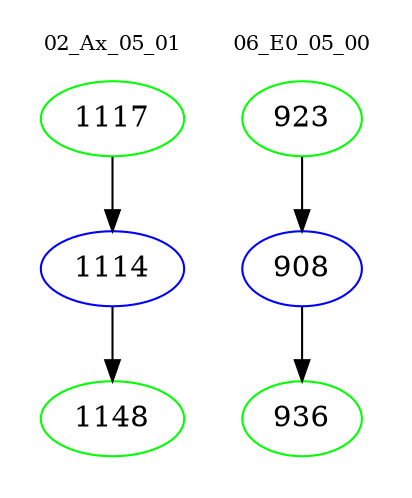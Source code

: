 digraph{
subgraph cluster_0 {
color = white
label = "02_Ax_05_01";
fontsize=10;
T0_1117 [label="1117", color="green"]
T0_1117 -> T0_1114 [color="black"]
T0_1114 [label="1114", color="blue"]
T0_1114 -> T0_1148 [color="black"]
T0_1148 [label="1148", color="green"]
}
subgraph cluster_1 {
color = white
label = "06_E0_05_00";
fontsize=10;
T1_923 [label="923", color="green"]
T1_923 -> T1_908 [color="black"]
T1_908 [label="908", color="blue"]
T1_908 -> T1_936 [color="black"]
T1_936 [label="936", color="green"]
}
}
